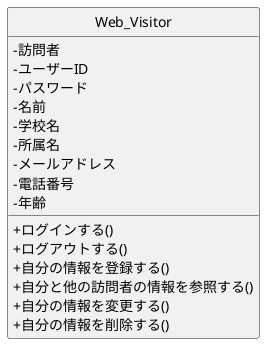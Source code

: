 @startuml Web_Visitorクラス図
skinparam classAttributeIconSize 0
hide circle

class Web_Visitor {
-訪問者
-ユーザーID
-パスワード
-名前
-学校名
-所属名
-メールアドレス
-電話番号
-年齢

 +ログインする()
 +ログアウトする()
 +自分の情報を登録する()
 +自分と他の訪問者の情報を参照する()
 +自分の情報を変更する()
 +自分の情報を削除する()
}

@enduml



